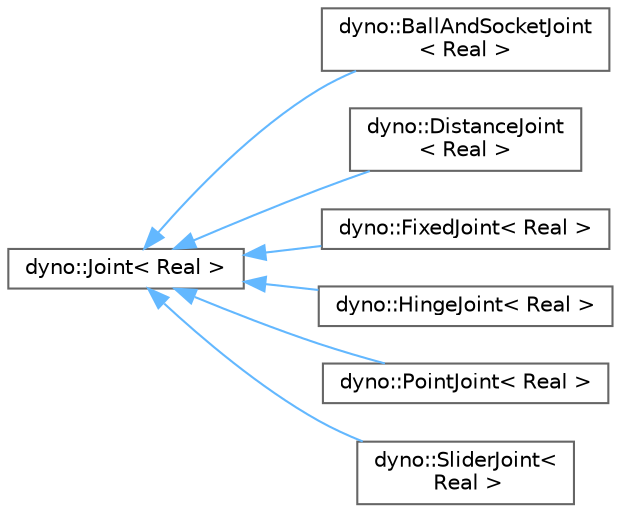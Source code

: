 digraph "Graphical Class Hierarchy"
{
 // LATEX_PDF_SIZE
  bgcolor="transparent";
  edge [fontname=Helvetica,fontsize=10,labelfontname=Helvetica,labelfontsize=10];
  node [fontname=Helvetica,fontsize=10,shape=box,height=0.2,width=0.4];
  rankdir="LR";
  Node0 [id="Node000000",label="dyno::Joint\< Real \>",height=0.2,width=0.4,color="grey40", fillcolor="white", style="filled",URL="$classdyno_1_1_joint.html",tooltip=" "];
  Node0 -> Node1 [id="edge36_Node000000_Node000001",dir="back",color="steelblue1",style="solid",tooltip=" "];
  Node1 [id="Node000001",label="dyno::BallAndSocketJoint\l\< Real \>",height=0.2,width=0.4,color="grey40", fillcolor="white", style="filled",URL="$classdyno_1_1_ball_and_socket_joint.html",tooltip=" "];
  Node0 -> Node2 [id="edge37_Node000000_Node000002",dir="back",color="steelblue1",style="solid",tooltip=" "];
  Node2 [id="Node000002",label="dyno::DistanceJoint\l\< Real \>",height=0.2,width=0.4,color="grey40", fillcolor="white", style="filled",URL="$classdyno_1_1_distance_joint.html",tooltip=" "];
  Node0 -> Node3 [id="edge38_Node000000_Node000003",dir="back",color="steelblue1",style="solid",tooltip=" "];
  Node3 [id="Node000003",label="dyno::FixedJoint\< Real \>",height=0.2,width=0.4,color="grey40", fillcolor="white", style="filled",URL="$classdyno_1_1_fixed_joint.html",tooltip=" "];
  Node0 -> Node4 [id="edge39_Node000000_Node000004",dir="back",color="steelblue1",style="solid",tooltip=" "];
  Node4 [id="Node000004",label="dyno::HingeJoint\< Real \>",height=0.2,width=0.4,color="grey40", fillcolor="white", style="filled",URL="$classdyno_1_1_hinge_joint.html",tooltip=" "];
  Node0 -> Node5 [id="edge40_Node000000_Node000005",dir="back",color="steelblue1",style="solid",tooltip=" "];
  Node5 [id="Node000005",label="dyno::PointJoint\< Real \>",height=0.2,width=0.4,color="grey40", fillcolor="white", style="filled",URL="$classdyno_1_1_point_joint.html",tooltip=" "];
  Node0 -> Node6 [id="edge41_Node000000_Node000006",dir="back",color="steelblue1",style="solid",tooltip=" "];
  Node6 [id="Node000006",label="dyno::SliderJoint\<\l Real \>",height=0.2,width=0.4,color="grey40", fillcolor="white", style="filled",URL="$classdyno_1_1_slider_joint.html",tooltip=" "];
}
